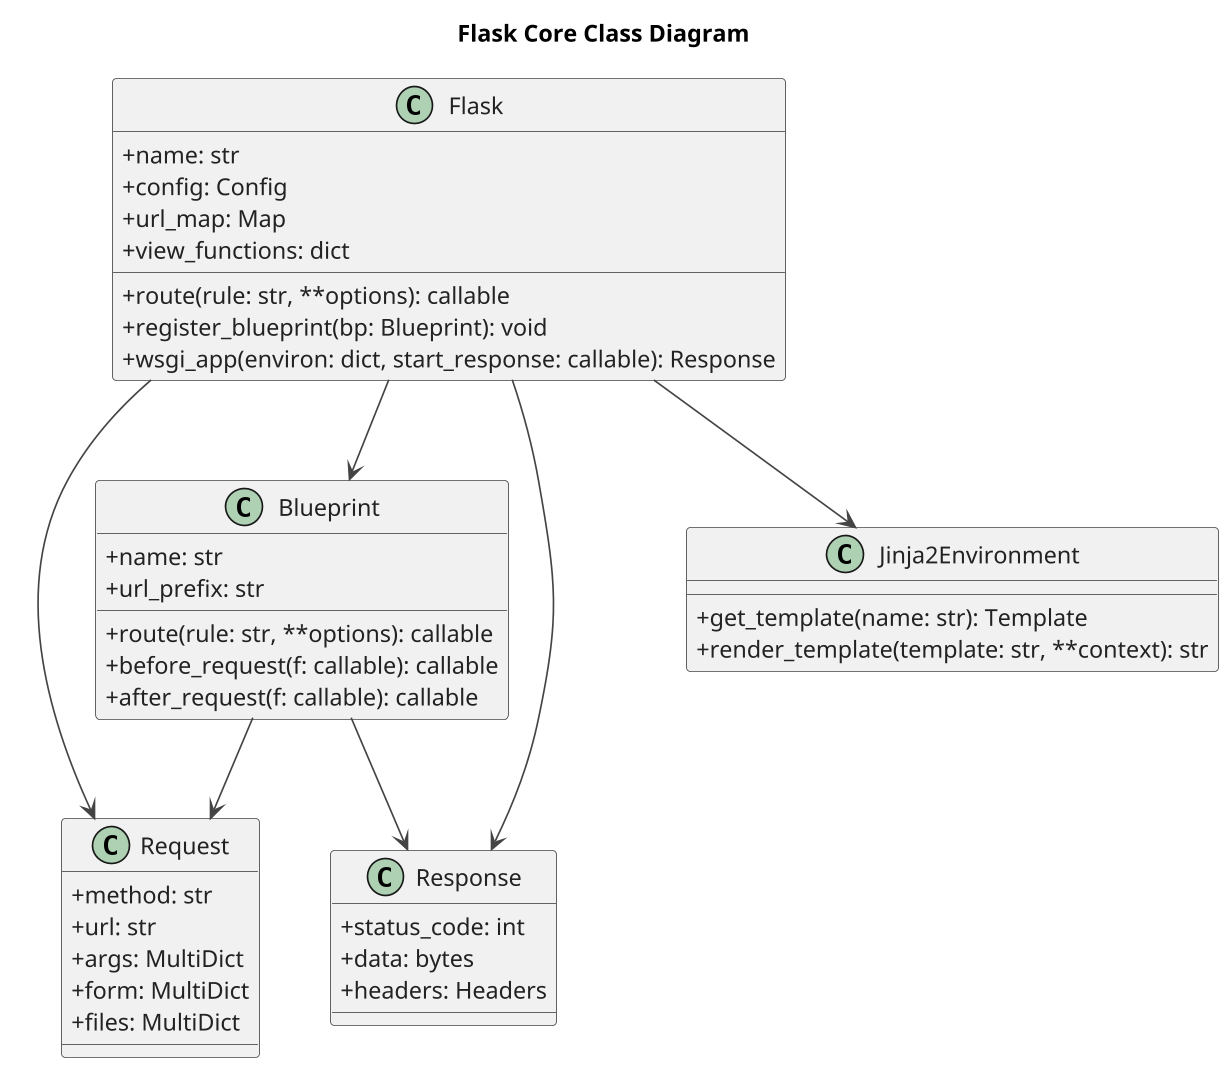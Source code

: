 @startuml
skinparam dpi 160
skinparam classAttributeIconSize 0
skinparam Shadowing false
skinparam ArrowColor #444444
skinparam ClassBorderColor #444444
skinparam ClassAttributeFontColor #222222
skinparam ClassFontColor #222222

title Flask Core Class Diagram 

class Flask {
  +name: str
  +config: Config
  +url_map: Map
  +view_functions: dict
  +route(rule: str, **options): callable
  +register_blueprint(bp: Blueprint): void
  +wsgi_app(environ: dict, start_response: callable): Response
}

class Blueprint {
  +name: str
  +url_prefix: str
  +route(rule: str, **options): callable
  +before_request(f: callable): callable
  +after_request(f: callable): callable
}

class Request {
  +method: str
  +url: str
  +args: MultiDict
  +form: MultiDict
  +files: MultiDict
}

class Response {
  +status_code: int
  +data: bytes
  +headers: Headers
}

class Jinja2Environment {
  +get_template(name: str): Template
  +render_template(template: str, **context): str
}

Flask --> Request
Flask --> Response
Flask --> Jinja2Environment
Flask --> Blueprint
Blueprint --> Request
Blueprint --> Response


@enduml


